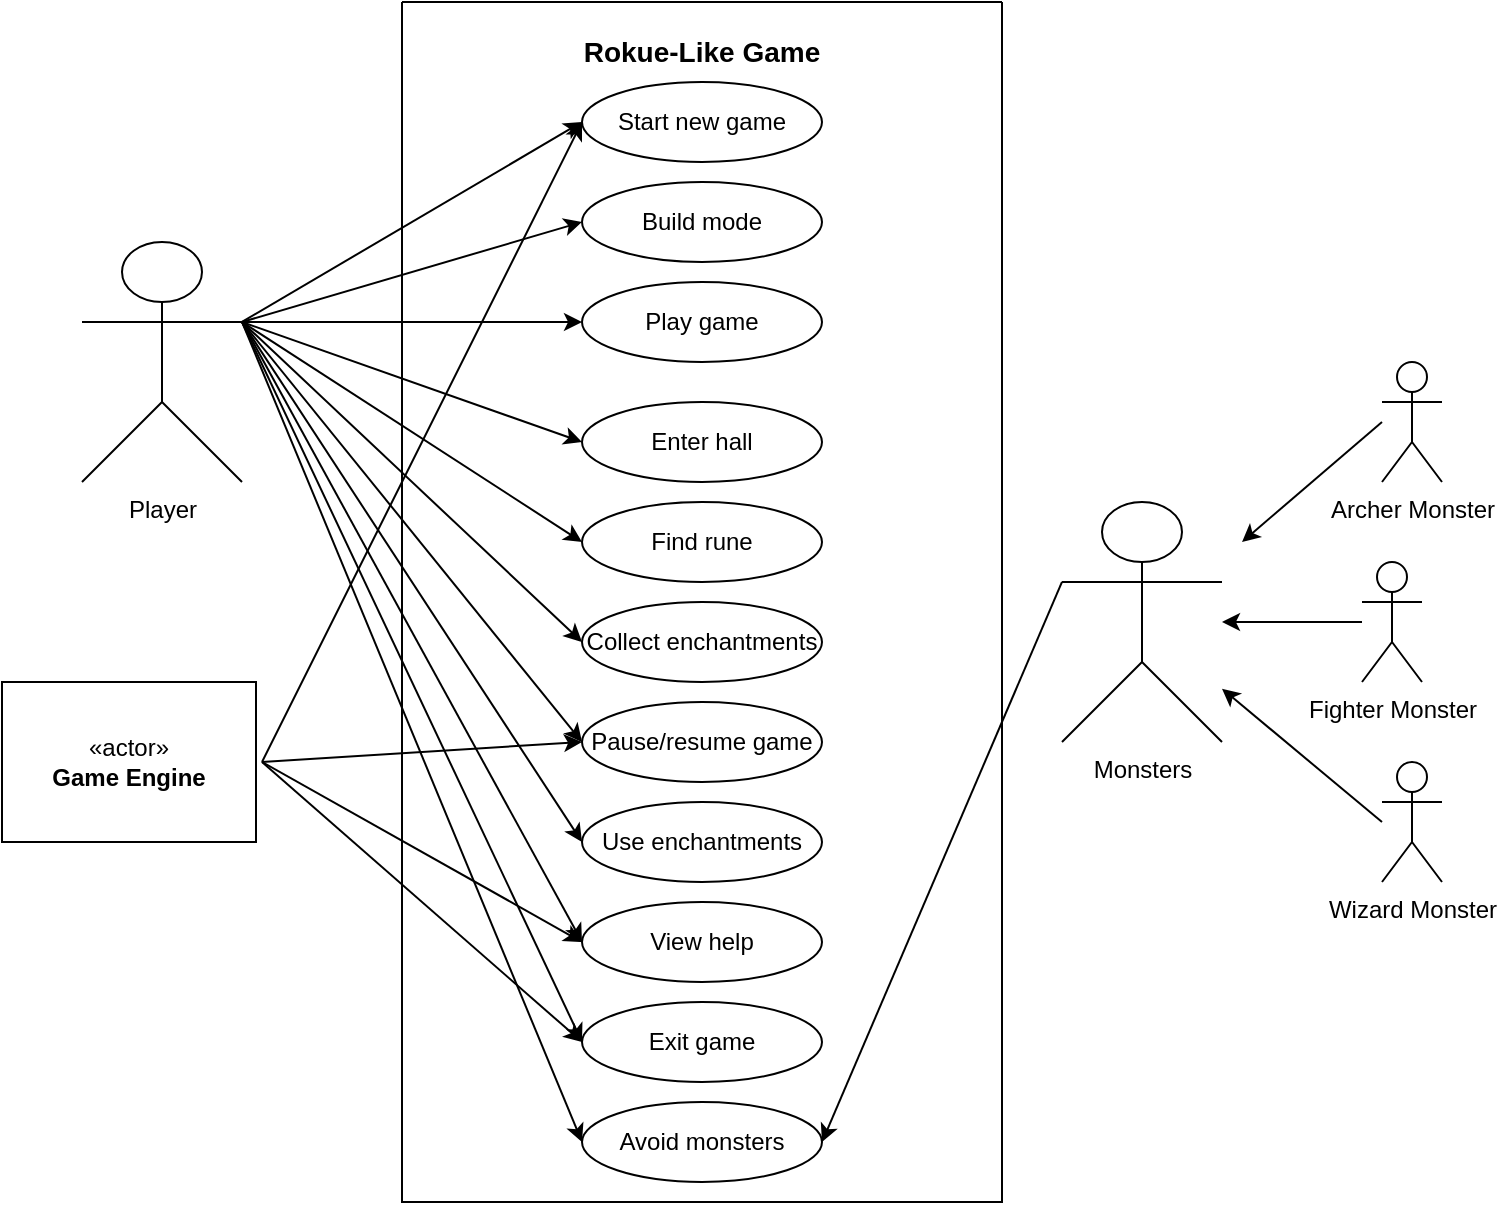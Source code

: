 <mxfile version="24.8.6">
  <diagram name="Sayfa -1" id="amoz55qUOvyxKMkHzIAd">
    <mxGraphModel dx="2033" dy="562" grid="1" gridSize="10" guides="1" tooltips="1" connect="1" arrows="1" fold="1" page="1" pageScale="1" pageWidth="827" pageHeight="1169" math="0" shadow="0">
      <root>
        <mxCell id="0" />
        <mxCell id="1" parent="0" />
        <mxCell id="lFEhJn9h5m0Hjn2l6AG--1" value="Player" style="shape=umlActor;verticalLabelPosition=bottom;verticalAlign=top;html=1;outlineConnect=0;" parent="1" vertex="1">
          <mxGeometry x="-340" y="250" width="80" height="120" as="geometry" />
        </mxCell>
        <mxCell id="lFEhJn9h5m0Hjn2l6AG--19" value="Monsters" style="shape=umlActor;verticalLabelPosition=bottom;verticalAlign=top;html=1;outlineConnect=0;" parent="1" vertex="1">
          <mxGeometry x="150" y="380" width="80" height="120" as="geometry" />
        </mxCell>
        <mxCell id="lFEhJn9h5m0Hjn2l6AG--20" value="Archer Monster" style="shape=umlActor;verticalLabelPosition=bottom;verticalAlign=top;html=1;outlineConnect=0;" parent="1" vertex="1">
          <mxGeometry x="310" y="310" width="30" height="60" as="geometry" />
        </mxCell>
        <mxCell id="lFEhJn9h5m0Hjn2l6AG--23" value="Fighter Monster" style="shape=umlActor;verticalLabelPosition=bottom;verticalAlign=top;html=1;outlineConnect=0;" parent="1" vertex="1">
          <mxGeometry x="300" y="410" width="30" height="60" as="geometry" />
        </mxCell>
        <mxCell id="lFEhJn9h5m0Hjn2l6AG--24" value="Wizard Monster" style="shape=umlActor;verticalLabelPosition=bottom;verticalAlign=top;html=1;outlineConnect=0;" parent="1" vertex="1">
          <mxGeometry x="310" y="510" width="30" height="60" as="geometry" />
        </mxCell>
        <mxCell id="lFEhJn9h5m0Hjn2l6AG--32" value="" style="endArrow=classic;html=1;rounded=0;" parent="1" target="lFEhJn9h5m0Hjn2l6AG--19" edge="1">
          <mxGeometry width="50" height="50" relative="1" as="geometry">
            <mxPoint x="310" y="540" as="sourcePoint" />
            <mxPoint x="200" y="520" as="targetPoint" />
          </mxGeometry>
        </mxCell>
        <mxCell id="lFEhJn9h5m0Hjn2l6AG--33" value="" style="endArrow=classic;html=1;rounded=0;" parent="1" target="lFEhJn9h5m0Hjn2l6AG--19" edge="1">
          <mxGeometry width="50" height="50" relative="1" as="geometry">
            <mxPoint x="300" y="440" as="sourcePoint" />
            <mxPoint x="240" y="481" as="targetPoint" />
          </mxGeometry>
        </mxCell>
        <mxCell id="lFEhJn9h5m0Hjn2l6AG--34" value="" style="endArrow=classic;html=1;rounded=0;" parent="1" edge="1">
          <mxGeometry width="50" height="50" relative="1" as="geometry">
            <mxPoint x="310" y="340" as="sourcePoint" />
            <mxPoint x="240" y="400" as="targetPoint" />
          </mxGeometry>
        </mxCell>
        <mxCell id="lFEhJn9h5m0Hjn2l6AG--38" value="" style="endArrow=classic;html=1;rounded=0;entryX=0;entryY=0.5;entryDx=0;entryDy=0;" parent="1" target="lFEhJn9h5m0Hjn2l6AG--8" edge="1">
          <mxGeometry width="50" height="50" relative="1" as="geometry">
            <mxPoint x="-260" y="290" as="sourcePoint" />
            <mxPoint x="-100" y="240" as="targetPoint" />
          </mxGeometry>
        </mxCell>
        <mxCell id="lFEhJn9h5m0Hjn2l6AG--39" value="" style="endArrow=classic;html=1;rounded=0;entryX=0;entryY=0.5;entryDx=0;entryDy=0;" parent="1" target="lFEhJn9h5m0Hjn2l6AG--9" edge="1">
          <mxGeometry width="50" height="50" relative="1" as="geometry">
            <mxPoint x="-260" y="290" as="sourcePoint" />
            <mxPoint x="-100" y="290" as="targetPoint" />
          </mxGeometry>
        </mxCell>
        <mxCell id="lFEhJn9h5m0Hjn2l6AG--40" value="" style="endArrow=classic;html=1;rounded=0;entryX=0;entryY=0.5;entryDx=0;entryDy=0;" parent="1" target="lFEhJn9h5m0Hjn2l6AG--10" edge="1">
          <mxGeometry width="50" height="50" relative="1" as="geometry">
            <mxPoint x="-260" y="290" as="sourcePoint" />
            <mxPoint x="-90" y="300" as="targetPoint" />
          </mxGeometry>
        </mxCell>
        <mxCell id="lFEhJn9h5m0Hjn2l6AG--41" value="" style="endArrow=classic;html=1;rounded=0;entryX=0;entryY=0.5;entryDx=0;entryDy=0;exitX=1;exitY=0.333;exitDx=0;exitDy=0;exitPerimeter=0;" parent="1" source="lFEhJn9h5m0Hjn2l6AG--1" target="lFEhJn9h5m0Hjn2l6AG--12" edge="1">
          <mxGeometry width="50" height="50" relative="1" as="geometry">
            <mxPoint x="-170" y="400" as="sourcePoint" />
            <mxPoint x="-80" y="310" as="targetPoint" />
          </mxGeometry>
        </mxCell>
        <mxCell id="lFEhJn9h5m0Hjn2l6AG--42" value="" style="endArrow=classic;html=1;rounded=0;entryX=0;entryY=0.5;entryDx=0;entryDy=0;exitX=1;exitY=0.333;exitDx=0;exitDy=0;exitPerimeter=0;" parent="1" source="lFEhJn9h5m0Hjn2l6AG--1" target="lFEhJn9h5m0Hjn2l6AG--11" edge="1">
          <mxGeometry width="50" height="50" relative="1" as="geometry">
            <mxPoint x="-160" y="410" as="sourcePoint" />
            <mxPoint x="-70" y="320" as="targetPoint" />
          </mxGeometry>
        </mxCell>
        <mxCell id="lFEhJn9h5m0Hjn2l6AG--43" value="" style="endArrow=classic;html=1;rounded=0;entryX=0;entryY=0.5;entryDx=0;entryDy=0;exitX=1;exitY=0.333;exitDx=0;exitDy=0;exitPerimeter=0;" parent="1" source="lFEhJn9h5m0Hjn2l6AG--1" target="lFEhJn9h5m0Hjn2l6AG--14" edge="1">
          <mxGeometry width="50" height="50" relative="1" as="geometry">
            <mxPoint x="-150" y="420" as="sourcePoint" />
            <mxPoint x="-60" y="330" as="targetPoint" />
          </mxGeometry>
        </mxCell>
        <mxCell id="lFEhJn9h5m0Hjn2l6AG--44" value="" style="endArrow=classic;html=1;rounded=0;entryX=0;entryY=0.5;entryDx=0;entryDy=0;" parent="1" target="lFEhJn9h5m0Hjn2l6AG--13" edge="1">
          <mxGeometry width="50" height="50" relative="1" as="geometry">
            <mxPoint x="-260" y="290" as="sourcePoint" />
            <mxPoint x="-50" y="340" as="targetPoint" />
          </mxGeometry>
        </mxCell>
        <mxCell id="lFEhJn9h5m0Hjn2l6AG--45" value="" style="endArrow=classic;html=1;rounded=0;entryX=0;entryY=0.5;entryDx=0;entryDy=0;exitX=1;exitY=0.333;exitDx=0;exitDy=0;exitPerimeter=0;" parent="1" source="lFEhJn9h5m0Hjn2l6AG--1" target="lFEhJn9h5m0Hjn2l6AG--17" edge="1">
          <mxGeometry width="50" height="50" relative="1" as="geometry">
            <mxPoint x="-200" y="380" as="sourcePoint" />
            <mxPoint x="-40" y="350" as="targetPoint" />
          </mxGeometry>
        </mxCell>
        <mxCell id="lFEhJn9h5m0Hjn2l6AG--47" value="" style="endArrow=classic;html=1;rounded=0;entryX=1;entryY=0.5;entryDx=0;entryDy=0;exitX=0;exitY=0.333;exitDx=0;exitDy=0;exitPerimeter=0;" parent="1" source="lFEhJn9h5m0Hjn2l6AG--19" target="lFEhJn9h5m0Hjn2l6AG--17" edge="1">
          <mxGeometry width="50" height="50" relative="1" as="geometry">
            <mxPoint x="150" y="570" as="sourcePoint" />
            <mxPoint x="200" y="520" as="targetPoint" />
          </mxGeometry>
        </mxCell>
        <mxCell id="NydO8VDSdEUmjiB7iGCL-2" value="«actor»&lt;br&gt;&lt;b&gt;Game Engine&lt;/b&gt;" style="html=1;whiteSpace=wrap;" parent="1" vertex="1">
          <mxGeometry x="-380" y="470" width="127" height="80" as="geometry" />
        </mxCell>
        <mxCell id="NydO8VDSdEUmjiB7iGCL-8" value="" style="endArrow=classic;html=1;rounded=0;entryX=0;entryY=0.5;entryDx=0;entryDy=0;exitX=1;exitY=0.333;exitDx=0;exitDy=0;exitPerimeter=0;" parent="1" target="lFEhJn9h5m0Hjn2l6AG--5" edge="1">
          <mxGeometry width="50" height="50" relative="1" as="geometry">
            <mxPoint x="-250" y="510" as="sourcePoint" />
            <mxPoint x="-100" y="450" as="targetPoint" />
          </mxGeometry>
        </mxCell>
        <mxCell id="NydO8VDSdEUmjiB7iGCL-9" value="" style="endArrow=classic;html=1;rounded=0;exitX=1;exitY=0.333;exitDx=0;exitDy=0;exitPerimeter=0;entryX=0;entryY=0.5;entryDx=0;entryDy=0;" parent="1" edge="1" target="lFEhJn9h5m0Hjn2l6AG--12">
          <mxGeometry width="50" height="50" relative="1" as="geometry">
            <mxPoint x="-250" y="510" as="sourcePoint" />
            <mxPoint x="-110" y="430" as="targetPoint" />
          </mxGeometry>
        </mxCell>
        <mxCell id="NydO8VDSdEUmjiB7iGCL-10" value="" style="endArrow=classic;html=1;rounded=0;exitX=1;exitY=0.333;exitDx=0;exitDy=0;exitPerimeter=0;entryX=0;entryY=0.5;entryDx=0;entryDy=0;" parent="1" edge="1" target="lFEhJn9h5m0Hjn2l6AG--14">
          <mxGeometry width="50" height="50" relative="1" as="geometry">
            <mxPoint x="-250" y="510" as="sourcePoint" />
            <mxPoint x="-110" y="530" as="targetPoint" />
          </mxGeometry>
        </mxCell>
        <mxCell id="NydO8VDSdEUmjiB7iGCL-11" value="" style="endArrow=classic;html=1;rounded=0;exitX=1;exitY=0.333;exitDx=0;exitDy=0;exitPerimeter=0;entryX=0;entryY=0.5;entryDx=0;entryDy=0;" parent="1" edge="1" target="lFEhJn9h5m0Hjn2l6AG--13">
          <mxGeometry width="50" height="50" relative="1" as="geometry">
            <mxPoint x="-250" y="510" as="sourcePoint" />
            <mxPoint x="-110" y="580" as="targetPoint" />
          </mxGeometry>
        </mxCell>
        <mxCell id="DNC0VFlXYT1_TxPYI0Tc-3" value="" style="swimlane;startSize=0;" parent="1" vertex="1">
          <mxGeometry x="-180" y="130" width="300" height="600" as="geometry" />
        </mxCell>
        <mxCell id="DNC0VFlXYT1_TxPYI0Tc-4" value="&lt;font style=&quot;font-size: 14px;&quot;&gt;&lt;b&gt;Rokue-Like Game&lt;/b&gt;&lt;/font&gt;" style="text;html=1;align=center;verticalAlign=middle;whiteSpace=wrap;rounded=0;" parent="DNC0VFlXYT1_TxPYI0Tc-3" vertex="1">
          <mxGeometry x="80" y="10" width="140" height="30" as="geometry" />
        </mxCell>
        <mxCell id="lFEhJn9h5m0Hjn2l6AG--5" value="Start new game" style="ellipse;whiteSpace=wrap;html=1;" parent="DNC0VFlXYT1_TxPYI0Tc-3" vertex="1">
          <mxGeometry x="90" y="40" width="120" height="40" as="geometry" />
        </mxCell>
        <mxCell id="lFEhJn9h5m0Hjn2l6AG--8" value="Enter hall" style="ellipse;whiteSpace=wrap;html=1;" parent="DNC0VFlXYT1_TxPYI0Tc-3" vertex="1">
          <mxGeometry x="90" y="200" width="120" height="40" as="geometry" />
        </mxCell>
        <mxCell id="lFEhJn9h5m0Hjn2l6AG--9" value="Find rune" style="ellipse;whiteSpace=wrap;html=1;" parent="DNC0VFlXYT1_TxPYI0Tc-3" vertex="1">
          <mxGeometry x="90" y="250" width="120" height="40" as="geometry" />
        </mxCell>
        <mxCell id="lFEhJn9h5m0Hjn2l6AG--10" value="Use enchantments" style="ellipse;whiteSpace=wrap;html=1;" parent="DNC0VFlXYT1_TxPYI0Tc-3" vertex="1">
          <mxGeometry x="90" y="400" width="120" height="40" as="geometry" />
        </mxCell>
        <mxCell id="lFEhJn9h5m0Hjn2l6AG--12" value="Pause/resume game" style="ellipse;whiteSpace=wrap;html=1;" parent="DNC0VFlXYT1_TxPYI0Tc-3" vertex="1">
          <mxGeometry x="90" y="350" width="120" height="40" as="geometry" />
        </mxCell>
        <mxCell id="lFEhJn9h5m0Hjn2l6AG--13" value="Exit game" style="ellipse;whiteSpace=wrap;html=1;" parent="DNC0VFlXYT1_TxPYI0Tc-3" vertex="1">
          <mxGeometry x="90" y="500" width="120" height="40" as="geometry" />
        </mxCell>
        <mxCell id="lFEhJn9h5m0Hjn2l6AG--14" value="View help" style="ellipse;whiteSpace=wrap;html=1;" parent="DNC0VFlXYT1_TxPYI0Tc-3" vertex="1">
          <mxGeometry x="90" y="450" width="120" height="40" as="geometry" />
        </mxCell>
        <mxCell id="lFEhJn9h5m0Hjn2l6AG--17" value="Avoid monsters" style="ellipse;whiteSpace=wrap;html=1;" parent="DNC0VFlXYT1_TxPYI0Tc-3" vertex="1">
          <mxGeometry x="90" y="550" width="120" height="40" as="geometry" />
        </mxCell>
        <mxCell id="fgNzMeWKpDWUrSGZ9Uoj-2" value="Build mode" style="ellipse;whiteSpace=wrap;html=1;" vertex="1" parent="DNC0VFlXYT1_TxPYI0Tc-3">
          <mxGeometry x="90" y="90" width="120" height="40" as="geometry" />
        </mxCell>
        <mxCell id="fgNzMeWKpDWUrSGZ9Uoj-3" value="Play game" style="ellipse;whiteSpace=wrap;html=1;" vertex="1" parent="DNC0VFlXYT1_TxPYI0Tc-3">
          <mxGeometry x="90" y="140" width="120" height="40" as="geometry" />
        </mxCell>
        <mxCell id="lFEhJn9h5m0Hjn2l6AG--11" value="Collect enchantments" style="ellipse;whiteSpace=wrap;html=1;" parent="DNC0VFlXYT1_TxPYI0Tc-3" vertex="1">
          <mxGeometry x="90" y="300" width="120" height="40" as="geometry" />
        </mxCell>
        <mxCell id="lFEhJn9h5m0Hjn2l6AG--37" value="" style="endArrow=classic;html=1;rounded=0;entryX=0;entryY=0.5;entryDx=0;entryDy=0;exitX=1;exitY=0.333;exitDx=0;exitDy=0;exitPerimeter=0;" parent="1" source="lFEhJn9h5m0Hjn2l6AG--1" target="lFEhJn9h5m0Hjn2l6AG--5" edge="1">
          <mxGeometry width="50" height="50" relative="1" as="geometry">
            <mxPoint x="150" y="570" as="sourcePoint" />
            <mxPoint x="200" y="520" as="targetPoint" />
          </mxGeometry>
        </mxCell>
        <mxCell id="fgNzMeWKpDWUrSGZ9Uoj-4" value="" style="endArrow=classic;html=1;rounded=0;entryX=0;entryY=0.5;entryDx=0;entryDy=0;" edge="1" parent="1" target="fgNzMeWKpDWUrSGZ9Uoj-2">
          <mxGeometry width="50" height="50" relative="1" as="geometry">
            <mxPoint x="-260" y="290" as="sourcePoint" />
            <mxPoint x="-230" y="210" as="targetPoint" />
          </mxGeometry>
        </mxCell>
        <mxCell id="fgNzMeWKpDWUrSGZ9Uoj-5" value="" style="endArrow=classic;html=1;rounded=0;entryX=0;entryY=0.5;entryDx=0;entryDy=0;" edge="1" parent="1" target="fgNzMeWKpDWUrSGZ9Uoj-3">
          <mxGeometry width="50" height="50" relative="1" as="geometry">
            <mxPoint x="-260" y="290" as="sourcePoint" />
            <mxPoint x="-70" y="210" as="targetPoint" />
          </mxGeometry>
        </mxCell>
      </root>
    </mxGraphModel>
  </diagram>
</mxfile>
